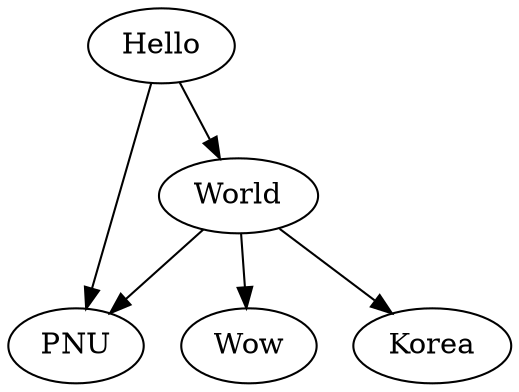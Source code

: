 digraph G {
   Hello -> World ;
   World -> PNU ; 
   Hello -> PNU ;
   World -> Wow ;
   World -> Korea ;
} 